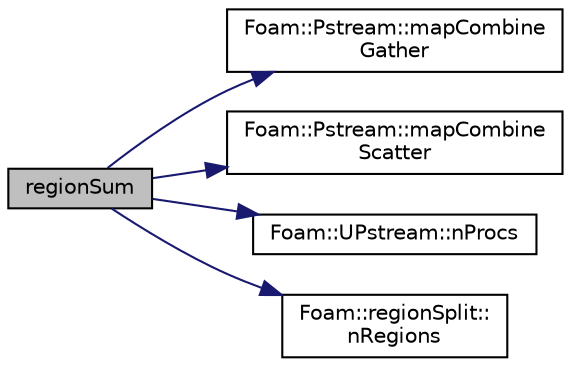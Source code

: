 digraph "regionSum"
{
  bgcolor="transparent";
  edge [fontname="Helvetica",fontsize="10",labelfontname="Helvetica",labelfontsize="10"];
  node [fontname="Helvetica",fontsize="10",shape=record];
  rankdir="LR";
  Node1 [label="regionSum",height=0.2,width=0.4,color="black", fillcolor="grey75", style="filled" fontcolor="black"];
  Node1 -> Node2 [color="midnightblue",fontsize="10",style="solid",fontname="Helvetica"];
  Node2 [label="Foam::Pstream::mapCombine\lGather",height=0.2,width=0.4,color="black",URL="$classFoam_1_1Pstream.html#ab0d015456e1aebecc6f0e06668de1437"];
  Node1 -> Node3 [color="midnightblue",fontsize="10",style="solid",fontname="Helvetica"];
  Node3 [label="Foam::Pstream::mapCombine\lScatter",height=0.2,width=0.4,color="black",URL="$classFoam_1_1Pstream.html#a8989a48f795cff7dd8f59d00c094e484",tooltip="Scatter data. Reverse of combineGather. "];
  Node1 -> Node4 [color="midnightblue",fontsize="10",style="solid",fontname="Helvetica"];
  Node4 [label="Foam::UPstream::nProcs",height=0.2,width=0.4,color="black",URL="$classFoam_1_1UPstream.html#aada0e04d8127eda8ee95be0772754a4f",tooltip="Number of processes in parallel run. "];
  Node1 -> Node5 [color="midnightblue",fontsize="10",style="solid",fontname="Helvetica"];
  Node5 [label="Foam::regionSplit::\lnRegions",height=0.2,width=0.4,color="black",URL="$classFoam_1_1regionSplit.html#a57f980c4312eca2cfa550ab99040161d",tooltip="Return total number of regions. "];
}
